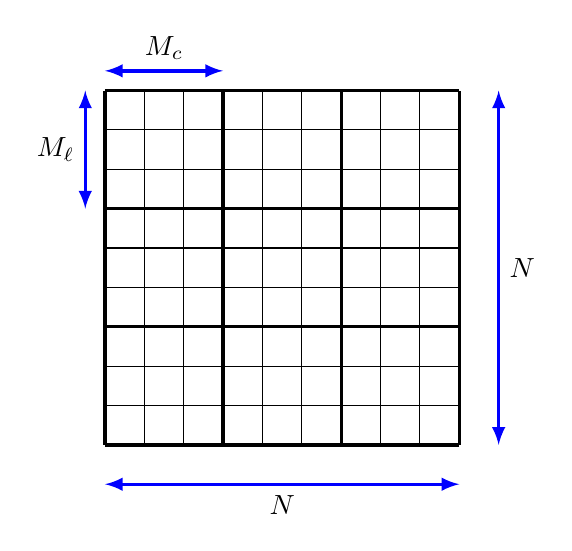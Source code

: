% Sudoku
% Author: Roberto Bonvallet
\begin{tikzpicture}[scale=0.5]


\makeatletter
\ifx\c@row\undefined\newcounter{row}\fi
\ifx\c@col\undefined\newcounter{col}\fi
\makeatother

% \newcounter{row}
% \newcounter{col}

\newcommand\setrow[9]{
  \setcounter{col}{1}
  \foreach \n in {#1, #2, #3, #4, #5, #6, #7, #8, #9} {
    \edef\x{\value{col} - 0.5}
    \edef\y{9.5 - \value{row}}
    \node[anchor=center] at (\x, \y) {\n};
    \stepcounter{col}
  }
  \stepcounter{row}
}

  \begin{scope}
    \draw (0, 0) grid (9, 9);
    \draw[very thick, scale=3] (0, 0) grid (3, 3);

    \setcounter{row}{1}
    \setrow { }{ }{ }  { }{ }{ }  { }{ }{ }
    \setrow { }{ }{ }  { }{ }{ }  { }{ }{ }
    \setrow { }{ }{ }  { }{ }{ }  { }{ }{ }

    \setrow { }{ }{ }  { }{ }{ }  { }{ }{ }
    \setrow { }{ }{ }  { }{ }{ }  { }{ }{ }
    \setrow { }{ }{ }  { }{ }{ }  { }{ }{ }

    \setrow { }{ }{ }  { }{ }{ }  { }{ }{ }
    \setrow { }{ }{ }  { }{ }{ }  { }{ }{ }
    \setrow { }{ }{ }  { }{ }{ }  { }{ }{ }

 %   \node[anchor=center] at (4.5, -1) {Grille de d\'epart};

\draw[<->,>=latex,very thick,blue] (0,-1) -- ++(9,0) node[midway,below,black] {$N$};
\draw[<->,>=latex,very thick,blue] (10,0) -- ++(0,9) node[midway,right,black] {$N$};

\draw[<->,>=latex,very thick,blue] (0,9.5) -- ++(3,0) node[midway,above,black] {$M_c$};
\draw[<->,>=latex,very thick,blue] (-0.5,6) -- ++(0,3) node[midway,left,black] {$M_\ell$};

  \end{scope}


\end{tikzpicture}